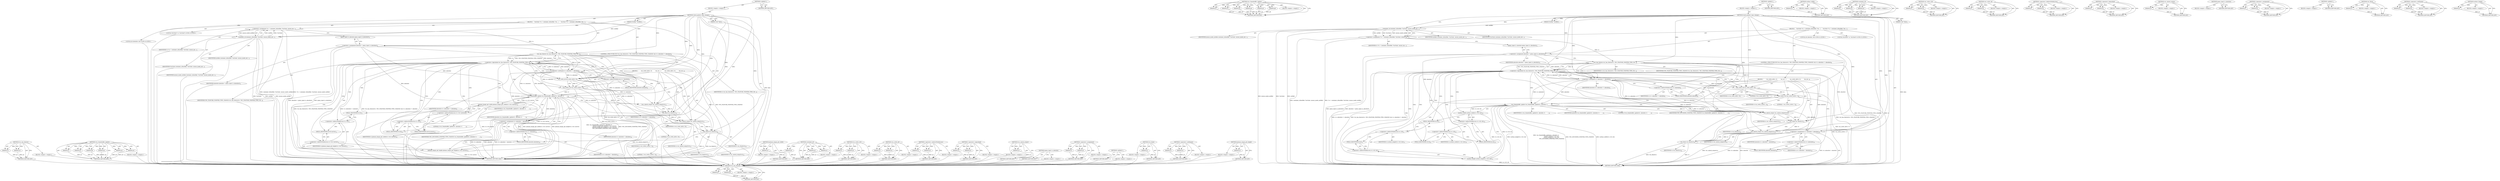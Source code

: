 digraph "pixman_image_get_height" {
vulnerable_112 [label=<(METHOD,vnc_has_feature)>];
vulnerable_113 [label=<(PARAM,p1)>];
vulnerable_114 [label=<(PARAM,p2)>];
vulnerable_115 [label=<(BLOCK,&lt;empty&gt;,&lt;empty&gt;)>];
vulnerable_116 [label=<(METHOD_RETURN,ANY)>];
vulnerable_137 [label=<(METHOD,vnc_framebuffer_update)>];
vulnerable_138 [label=<(PARAM,p1)>];
vulnerable_139 [label=<(PARAM,p2)>];
vulnerable_140 [label=<(PARAM,p3)>];
vulnerable_141 [label=<(PARAM,p4)>];
vulnerable_142 [label=<(PARAM,p5)>];
vulnerable_143 [label=<(PARAM,p6)>];
vulnerable_144 [label=<(BLOCK,&lt;empty&gt;,&lt;empty&gt;)>];
vulnerable_145 [label=<(METHOD_RETURN,ANY)>];
vulnerable_6 [label=<(METHOD,&lt;global&gt;)<SUB>1</SUB>>];
vulnerable_7 [label=<(BLOCK,&lt;empty&gt;,&lt;empty&gt;)<SUB>1</SUB>>];
vulnerable_8 [label=<(METHOD,check_pointer_type_change)<SUB>1</SUB>>];
vulnerable_9 [label=<(PARAM,Notifier *notifier)<SUB>1</SUB>>];
vulnerable_10 [label=<(PARAM,void *data)<SUB>1</SUB>>];
vulnerable_11 [label=<(BLOCK,{
    VncState *vs = container_of(notifier, Vnc...,{
    VncState *vs = container_of(notifier, Vnc...)<SUB>2</SUB>>];
vulnerable_12 [label="<(LOCAL,VncState* vs: VncState*)<SUB>3</SUB>>"];
vulnerable_13 [label=<(&lt;operator&gt;.assignment,*vs = container_of(notifier, VncState, mouse_mo...)<SUB>3</SUB>>];
vulnerable_14 [label=<(IDENTIFIER,vs,*vs = container_of(notifier, VncState, mouse_mo...)<SUB>3</SUB>>];
vulnerable_15 [label=<(container_of,container_of(notifier, VncState, mouse_mode_not...)<SUB>3</SUB>>];
vulnerable_16 [label=<(IDENTIFIER,notifier,container_of(notifier, VncState, mouse_mode_not...)<SUB>3</SUB>>];
vulnerable_17 [label=<(IDENTIFIER,VncState,container_of(notifier, VncState, mouse_mode_not...)<SUB>3</SUB>>];
vulnerable_18 [label=<(IDENTIFIER,mouse_mode_notifier,container_of(notifier, VncState, mouse_mode_not...)<SUB>3</SUB>>];
vulnerable_19 [label="<(LOCAL,int absolute: int)<SUB>4</SUB>>"];
vulnerable_20 [label=<(&lt;operator&gt;.assignment,absolute = qemu_input_is_absolute())<SUB>4</SUB>>];
vulnerable_21 [label=<(IDENTIFIER,absolute,absolute = qemu_input_is_absolute())<SUB>4</SUB>>];
vulnerable_22 [label=<(qemu_input_is_absolute,qemu_input_is_absolute())<SUB>4</SUB>>];
vulnerable_23 [label=<(CONTROL_STRUCTURE,IF,if (vnc_has_feature(vs, VNC_FEATURE_POINTER_TYPE_CHANGE) &amp;&amp; vs-&gt;absolute != absolute))<SUB>6</SUB>>];
vulnerable_24 [label=<(&lt;operator&gt;.logicalAnd,vnc_has_feature(vs, VNC_FEATURE_POINTER_TYPE_CH...)<SUB>6</SUB>>];
vulnerable_25 [label=<(vnc_has_feature,vnc_has_feature(vs, VNC_FEATURE_POINTER_TYPE_CH...)<SUB>6</SUB>>];
vulnerable_26 [label=<(IDENTIFIER,vs,vnc_has_feature(vs, VNC_FEATURE_POINTER_TYPE_CH...)<SUB>6</SUB>>];
vulnerable_27 [label=<(IDENTIFIER,VNC_FEATURE_POINTER_TYPE_CHANGE,vnc_has_feature(vs, VNC_FEATURE_POINTER_TYPE_CH...)<SUB>6</SUB>>];
vulnerable_28 [label=<(&lt;operator&gt;.notEquals,vs-&gt;absolute != absolute)<SUB>6</SUB>>];
vulnerable_29 [label=<(&lt;operator&gt;.indirectFieldAccess,vs-&gt;absolute)<SUB>6</SUB>>];
vulnerable_30 [label=<(IDENTIFIER,vs,vs-&gt;absolute != absolute)<SUB>6</SUB>>];
vulnerable_31 [label=<(FIELD_IDENTIFIER,absolute,absolute)<SUB>6</SUB>>];
vulnerable_32 [label=<(IDENTIFIER,absolute,vs-&gt;absolute != absolute)<SUB>6</SUB>>];
vulnerable_33 [label=<(BLOCK,{
         vnc_write_u8(vs, 0);
         vnc_wr...,{
         vnc_write_u8(vs, 0);
         vnc_wr...)<SUB>6</SUB>>];
vulnerable_34 [label=<(vnc_write_u8,vnc_write_u8(vs, 0))<SUB>7</SUB>>];
vulnerable_35 [label=<(IDENTIFIER,vs,vnc_write_u8(vs, 0))<SUB>7</SUB>>];
vulnerable_36 [label=<(LITERAL,0,vnc_write_u8(vs, 0))<SUB>7</SUB>>];
vulnerable_37 [label=<(vnc_write_u16,vnc_write_u16(vs, 1))<SUB>8</SUB>>];
vulnerable_38 [label=<(IDENTIFIER,vs,vnc_write_u16(vs, 1))<SUB>8</SUB>>];
vulnerable_39 [label=<(LITERAL,1,vnc_write_u16(vs, 1))<SUB>8</SUB>>];
vulnerable_40 [label=<(vnc_framebuffer_update,vnc_framebuffer_update(vs, absolute, 0,
       ...)<SUB>9</SUB>>];
vulnerable_41 [label=<(IDENTIFIER,vs,vnc_framebuffer_update(vs, absolute, 0,
       ...)<SUB>9</SUB>>];
vulnerable_42 [label=<(IDENTIFIER,absolute,vnc_framebuffer_update(vs, absolute, 0,
       ...)<SUB>9</SUB>>];
vulnerable_43 [label=<(LITERAL,0,vnc_framebuffer_update(vs, absolute, 0,
       ...)<SUB>9</SUB>>];
vulnerable_44 [label=<(surface_width,surface_width(vs-&gt;vd-&gt;ds))<SUB>10</SUB>>];
vulnerable_45 [label=<(&lt;operator&gt;.indirectFieldAccess,vs-&gt;vd-&gt;ds)<SUB>10</SUB>>];
vulnerable_46 [label=<(&lt;operator&gt;.indirectFieldAccess,vs-&gt;vd)<SUB>10</SUB>>];
vulnerable_47 [label=<(IDENTIFIER,vs,surface_width(vs-&gt;vd-&gt;ds))<SUB>10</SUB>>];
vulnerable_48 [label=<(FIELD_IDENTIFIER,vd,vd)<SUB>10</SUB>>];
vulnerable_49 [label=<(FIELD_IDENTIFIER,ds,ds)<SUB>10</SUB>>];
vulnerable_50 [label=<(surface_height,surface_height(vs-&gt;vd-&gt;ds))<SUB>11</SUB>>];
vulnerable_51 [label=<(&lt;operator&gt;.indirectFieldAccess,vs-&gt;vd-&gt;ds)<SUB>11</SUB>>];
vulnerable_52 [label=<(&lt;operator&gt;.indirectFieldAccess,vs-&gt;vd)<SUB>11</SUB>>];
vulnerable_53 [label=<(IDENTIFIER,vs,surface_height(vs-&gt;vd-&gt;ds))<SUB>11</SUB>>];
vulnerable_54 [label=<(FIELD_IDENTIFIER,vd,vd)<SUB>11</SUB>>];
vulnerable_55 [label=<(FIELD_IDENTIFIER,ds,ds)<SUB>11</SUB>>];
vulnerable_56 [label=<(IDENTIFIER,VNC_ENCODING_POINTER_TYPE_CHANGE,vnc_framebuffer_update(vs, absolute, 0,
       ...)<SUB>12</SUB>>];
vulnerable_57 [label=<(vnc_unlock_output,vnc_unlock_output(vs))<SUB>13</SUB>>];
vulnerable_58 [label=<(IDENTIFIER,vs,vnc_unlock_output(vs))<SUB>13</SUB>>];
vulnerable_59 [label=<(vnc_flush,vnc_flush(vs))<SUB>14</SUB>>];
vulnerable_60 [label=<(IDENTIFIER,vs,vnc_flush(vs))<SUB>14</SUB>>];
vulnerable_61 [label=<(vnc_unlock_output,vnc_unlock_output(vs))<SUB>15</SUB>>];
vulnerable_62 [label=<(IDENTIFIER,vs,vnc_unlock_output(vs))<SUB>15</SUB>>];
vulnerable_63 [label=<(vnc_flush,vnc_flush(vs))<SUB>16</SUB>>];
vulnerable_64 [label=<(IDENTIFIER,vs,vnc_flush(vs))<SUB>16</SUB>>];
vulnerable_65 [label=<(&lt;operator&gt;.assignment,vs-&gt;absolute = absolute)<SUB>18</SUB>>];
vulnerable_66 [label=<(&lt;operator&gt;.indirectFieldAccess,vs-&gt;absolute)<SUB>18</SUB>>];
vulnerable_67 [label=<(IDENTIFIER,vs,vs-&gt;absolute = absolute)<SUB>18</SUB>>];
vulnerable_68 [label=<(FIELD_IDENTIFIER,absolute,absolute)<SUB>18</SUB>>];
vulnerable_69 [label=<(IDENTIFIER,absolute,vs-&gt;absolute = absolute)<SUB>18</SUB>>];
vulnerable_70 [label=<(METHOD_RETURN,void)<SUB>1</SUB>>];
vulnerable_72 [label=<(METHOD_RETURN,ANY)<SUB>1</SUB>>];
vulnerable_146 [label=<(METHOD,surface_width)>];
vulnerable_147 [label=<(PARAM,p1)>];
vulnerable_148 [label=<(BLOCK,&lt;empty&gt;,&lt;empty&gt;)>];
vulnerable_149 [label=<(METHOD_RETURN,ANY)>];
vulnerable_98 [label=<(METHOD,container_of)>];
vulnerable_99 [label=<(PARAM,p1)>];
vulnerable_100 [label=<(PARAM,p2)>];
vulnerable_101 [label=<(PARAM,p3)>];
vulnerable_102 [label=<(BLOCK,&lt;empty&gt;,&lt;empty&gt;)>];
vulnerable_103 [label=<(METHOD_RETURN,ANY)>];
vulnerable_132 [label=<(METHOD,vnc_write_u16)>];
vulnerable_133 [label=<(PARAM,p1)>];
vulnerable_134 [label=<(PARAM,p2)>];
vulnerable_135 [label=<(BLOCK,&lt;empty&gt;,&lt;empty&gt;)>];
vulnerable_136 [label=<(METHOD_RETURN,ANY)>];
vulnerable_127 [label=<(METHOD,vnc_write_u8)>];
vulnerable_128 [label=<(PARAM,p1)>];
vulnerable_129 [label=<(PARAM,p2)>];
vulnerable_130 [label=<(BLOCK,&lt;empty&gt;,&lt;empty&gt;)>];
vulnerable_131 [label=<(METHOD_RETURN,ANY)>];
vulnerable_122 [label=<(METHOD,&lt;operator&gt;.indirectFieldAccess)>];
vulnerable_123 [label=<(PARAM,p1)>];
vulnerable_124 [label=<(PARAM,p2)>];
vulnerable_125 [label=<(BLOCK,&lt;empty&gt;,&lt;empty&gt;)>];
vulnerable_126 [label=<(METHOD_RETURN,ANY)>];
vulnerable_107 [label=<(METHOD,&lt;operator&gt;.logicalAnd)>];
vulnerable_108 [label=<(PARAM,p1)>];
vulnerable_109 [label=<(PARAM,p2)>];
vulnerable_110 [label=<(BLOCK,&lt;empty&gt;,&lt;empty&gt;)>];
vulnerable_111 [label=<(METHOD_RETURN,ANY)>];
vulnerable_154 [label=<(METHOD,vnc_unlock_output)>];
vulnerable_155 [label=<(PARAM,p1)>];
vulnerable_156 [label=<(BLOCK,&lt;empty&gt;,&lt;empty&gt;)>];
vulnerable_157 [label=<(METHOD_RETURN,ANY)>];
vulnerable_104 [label=<(METHOD,qemu_input_is_absolute)>];
vulnerable_105 [label=<(BLOCK,&lt;empty&gt;,&lt;empty&gt;)>];
vulnerable_106 [label=<(METHOD_RETURN,ANY)>];
vulnerable_93 [label=<(METHOD,&lt;operator&gt;.assignment)>];
vulnerable_94 [label=<(PARAM,p1)>];
vulnerable_95 [label=<(PARAM,p2)>];
vulnerable_96 [label=<(BLOCK,&lt;empty&gt;,&lt;empty&gt;)>];
vulnerable_97 [label=<(METHOD_RETURN,ANY)>];
vulnerable_87 [label=<(METHOD,&lt;global&gt;)<SUB>1</SUB>>];
vulnerable_88 [label=<(BLOCK,&lt;empty&gt;,&lt;empty&gt;)>];
vulnerable_89 [label=<(METHOD_RETURN,ANY)>];
vulnerable_158 [label=<(METHOD,vnc_flush)>];
vulnerable_159 [label=<(PARAM,p1)>];
vulnerable_160 [label=<(BLOCK,&lt;empty&gt;,&lt;empty&gt;)>];
vulnerable_161 [label=<(METHOD_RETURN,ANY)>];
vulnerable_117 [label=<(METHOD,&lt;operator&gt;.notEquals)>];
vulnerable_118 [label=<(PARAM,p1)>];
vulnerable_119 [label=<(PARAM,p2)>];
vulnerable_120 [label=<(BLOCK,&lt;empty&gt;,&lt;empty&gt;)>];
vulnerable_121 [label=<(METHOD_RETURN,ANY)>];
vulnerable_150 [label=<(METHOD,surface_height)>];
vulnerable_151 [label=<(PARAM,p1)>];
vulnerable_152 [label=<(BLOCK,&lt;empty&gt;,&lt;empty&gt;)>];
vulnerable_153 [label=<(METHOD_RETURN,ANY)>];
fixed_112 [label=<(METHOD,vnc_has_feature)>];
fixed_113 [label=<(PARAM,p1)>];
fixed_114 [label=<(PARAM,p2)>];
fixed_115 [label=<(BLOCK,&lt;empty&gt;,&lt;empty&gt;)>];
fixed_116 [label=<(METHOD_RETURN,ANY)>];
fixed_137 [label=<(METHOD,vnc_framebuffer_update)>];
fixed_138 [label=<(PARAM,p1)>];
fixed_139 [label=<(PARAM,p2)>];
fixed_140 [label=<(PARAM,p3)>];
fixed_141 [label=<(PARAM,p4)>];
fixed_142 [label=<(PARAM,p5)>];
fixed_143 [label=<(PARAM,p6)>];
fixed_144 [label=<(BLOCK,&lt;empty&gt;,&lt;empty&gt;)>];
fixed_145 [label=<(METHOD_RETURN,ANY)>];
fixed_6 [label=<(METHOD,&lt;global&gt;)<SUB>1</SUB>>];
fixed_7 [label=<(BLOCK,&lt;empty&gt;,&lt;empty&gt;)<SUB>1</SUB>>];
fixed_8 [label=<(METHOD,check_pointer_type_change)<SUB>1</SUB>>];
fixed_9 [label=<(PARAM,Notifier *notifier)<SUB>1</SUB>>];
fixed_10 [label=<(PARAM,void *data)<SUB>1</SUB>>];
fixed_11 [label=<(BLOCK,{
    VncState *vs = container_of(notifier, Vnc...,{
    VncState *vs = container_of(notifier, Vnc...)<SUB>2</SUB>>];
fixed_12 [label="<(LOCAL,VncState* vs: VncState*)<SUB>3</SUB>>"];
fixed_13 [label=<(&lt;operator&gt;.assignment,*vs = container_of(notifier, VncState, mouse_mo...)<SUB>3</SUB>>];
fixed_14 [label=<(IDENTIFIER,vs,*vs = container_of(notifier, VncState, mouse_mo...)<SUB>3</SUB>>];
fixed_15 [label=<(container_of,container_of(notifier, VncState, mouse_mode_not...)<SUB>3</SUB>>];
fixed_16 [label=<(IDENTIFIER,notifier,container_of(notifier, VncState, mouse_mode_not...)<SUB>3</SUB>>];
fixed_17 [label=<(IDENTIFIER,VncState,container_of(notifier, VncState, mouse_mode_not...)<SUB>3</SUB>>];
fixed_18 [label=<(IDENTIFIER,mouse_mode_notifier,container_of(notifier, VncState, mouse_mode_not...)<SUB>3</SUB>>];
fixed_19 [label="<(LOCAL,int absolute: int)<SUB>4</SUB>>"];
fixed_20 [label=<(&lt;operator&gt;.assignment,absolute = qemu_input_is_absolute())<SUB>4</SUB>>];
fixed_21 [label=<(IDENTIFIER,absolute,absolute = qemu_input_is_absolute())<SUB>4</SUB>>];
fixed_22 [label=<(qemu_input_is_absolute,qemu_input_is_absolute())<SUB>4</SUB>>];
fixed_23 [label=<(CONTROL_STRUCTURE,IF,if (vnc_has_feature(vs, VNC_FEATURE_POINTER_TYPE_CHANGE) &amp;&amp; vs-&gt;absolute != absolute))<SUB>6</SUB>>];
fixed_24 [label=<(&lt;operator&gt;.logicalAnd,vnc_has_feature(vs, VNC_FEATURE_POINTER_TYPE_CH...)<SUB>6</SUB>>];
fixed_25 [label=<(vnc_has_feature,vnc_has_feature(vs, VNC_FEATURE_POINTER_TYPE_CH...)<SUB>6</SUB>>];
fixed_26 [label=<(IDENTIFIER,vs,vnc_has_feature(vs, VNC_FEATURE_POINTER_TYPE_CH...)<SUB>6</SUB>>];
fixed_27 [label=<(IDENTIFIER,VNC_FEATURE_POINTER_TYPE_CHANGE,vnc_has_feature(vs, VNC_FEATURE_POINTER_TYPE_CH...)<SUB>6</SUB>>];
fixed_28 [label=<(&lt;operator&gt;.notEquals,vs-&gt;absolute != absolute)<SUB>6</SUB>>];
fixed_29 [label=<(&lt;operator&gt;.indirectFieldAccess,vs-&gt;absolute)<SUB>6</SUB>>];
fixed_30 [label=<(IDENTIFIER,vs,vs-&gt;absolute != absolute)<SUB>6</SUB>>];
fixed_31 [label=<(FIELD_IDENTIFIER,absolute,absolute)<SUB>6</SUB>>];
fixed_32 [label=<(IDENTIFIER,absolute,vs-&gt;absolute != absolute)<SUB>6</SUB>>];
fixed_33 [label=<(BLOCK,{
         vnc_write_u8(vs, 0);
         vnc_wr...,{
         vnc_write_u8(vs, 0);
         vnc_wr...)<SUB>6</SUB>>];
fixed_34 [label=<(vnc_write_u8,vnc_write_u8(vs, 0))<SUB>7</SUB>>];
fixed_35 [label=<(IDENTIFIER,vs,vnc_write_u8(vs, 0))<SUB>7</SUB>>];
fixed_36 [label=<(LITERAL,0,vnc_write_u8(vs, 0))<SUB>7</SUB>>];
fixed_37 [label=<(vnc_write_u16,vnc_write_u16(vs, 1))<SUB>8</SUB>>];
fixed_38 [label=<(IDENTIFIER,vs,vnc_write_u16(vs, 1))<SUB>8</SUB>>];
fixed_39 [label=<(LITERAL,1,vnc_write_u16(vs, 1))<SUB>8</SUB>>];
fixed_40 [label=<(vnc_framebuffer_update,vnc_framebuffer_update(vs, absolute, 0,
       ...)<SUB>9</SUB>>];
fixed_41 [label=<(IDENTIFIER,vs,vnc_framebuffer_update(vs, absolute, 0,
       ...)<SUB>9</SUB>>];
fixed_42 [label=<(IDENTIFIER,absolute,vnc_framebuffer_update(vs, absolute, 0,
       ...)<SUB>9</SUB>>];
fixed_43 [label=<(LITERAL,0,vnc_framebuffer_update(vs, absolute, 0,
       ...)<SUB>9</SUB>>];
fixed_44 [label=<(pixman_image_get_width,pixman_image_get_width(vs-&gt;vd-&gt;server))<SUB>10</SUB>>];
fixed_45 [label=<(&lt;operator&gt;.indirectFieldAccess,vs-&gt;vd-&gt;server)<SUB>10</SUB>>];
fixed_46 [label=<(&lt;operator&gt;.indirectFieldAccess,vs-&gt;vd)<SUB>10</SUB>>];
fixed_47 [label=<(IDENTIFIER,vs,pixman_image_get_width(vs-&gt;vd-&gt;server))<SUB>10</SUB>>];
fixed_48 [label=<(FIELD_IDENTIFIER,vd,vd)<SUB>10</SUB>>];
fixed_49 [label=<(FIELD_IDENTIFIER,server,server)<SUB>10</SUB>>];
fixed_50 [label=<(pixman_image_get_height,pixman_image_get_height(vs-&gt;vd-&gt;server))<SUB>11</SUB>>];
fixed_51 [label=<(&lt;operator&gt;.indirectFieldAccess,vs-&gt;vd-&gt;server)<SUB>11</SUB>>];
fixed_52 [label=<(&lt;operator&gt;.indirectFieldAccess,vs-&gt;vd)<SUB>11</SUB>>];
fixed_53 [label=<(IDENTIFIER,vs,pixman_image_get_height(vs-&gt;vd-&gt;server))<SUB>11</SUB>>];
fixed_54 [label=<(FIELD_IDENTIFIER,vd,vd)<SUB>11</SUB>>];
fixed_55 [label=<(FIELD_IDENTIFIER,server,server)<SUB>11</SUB>>];
fixed_56 [label=<(IDENTIFIER,VNC_ENCODING_POINTER_TYPE_CHANGE,vnc_framebuffer_update(vs, absolute, 0,
       ...)<SUB>12</SUB>>];
fixed_57 [label=<(vnc_unlock_output,vnc_unlock_output(vs))<SUB>13</SUB>>];
fixed_58 [label=<(IDENTIFIER,vs,vnc_unlock_output(vs))<SUB>13</SUB>>];
fixed_59 [label=<(vnc_flush,vnc_flush(vs))<SUB>14</SUB>>];
fixed_60 [label=<(IDENTIFIER,vs,vnc_flush(vs))<SUB>14</SUB>>];
fixed_61 [label=<(vnc_unlock_output,vnc_unlock_output(vs))<SUB>15</SUB>>];
fixed_62 [label=<(IDENTIFIER,vs,vnc_unlock_output(vs))<SUB>15</SUB>>];
fixed_63 [label=<(vnc_flush,vnc_flush(vs))<SUB>16</SUB>>];
fixed_64 [label=<(IDENTIFIER,vs,vnc_flush(vs))<SUB>16</SUB>>];
fixed_65 [label=<(&lt;operator&gt;.assignment,vs-&gt;absolute = absolute)<SUB>18</SUB>>];
fixed_66 [label=<(&lt;operator&gt;.indirectFieldAccess,vs-&gt;absolute)<SUB>18</SUB>>];
fixed_67 [label=<(IDENTIFIER,vs,vs-&gt;absolute = absolute)<SUB>18</SUB>>];
fixed_68 [label=<(FIELD_IDENTIFIER,absolute,absolute)<SUB>18</SUB>>];
fixed_69 [label=<(IDENTIFIER,absolute,vs-&gt;absolute = absolute)<SUB>18</SUB>>];
fixed_70 [label=<(METHOD_RETURN,void)<SUB>1</SUB>>];
fixed_72 [label=<(METHOD_RETURN,ANY)<SUB>1</SUB>>];
fixed_146 [label=<(METHOD,pixman_image_get_width)>];
fixed_147 [label=<(PARAM,p1)>];
fixed_148 [label=<(BLOCK,&lt;empty&gt;,&lt;empty&gt;)>];
fixed_149 [label=<(METHOD_RETURN,ANY)>];
fixed_98 [label=<(METHOD,container_of)>];
fixed_99 [label=<(PARAM,p1)>];
fixed_100 [label=<(PARAM,p2)>];
fixed_101 [label=<(PARAM,p3)>];
fixed_102 [label=<(BLOCK,&lt;empty&gt;,&lt;empty&gt;)>];
fixed_103 [label=<(METHOD_RETURN,ANY)>];
fixed_132 [label=<(METHOD,vnc_write_u16)>];
fixed_133 [label=<(PARAM,p1)>];
fixed_134 [label=<(PARAM,p2)>];
fixed_135 [label=<(BLOCK,&lt;empty&gt;,&lt;empty&gt;)>];
fixed_136 [label=<(METHOD_RETURN,ANY)>];
fixed_127 [label=<(METHOD,vnc_write_u8)>];
fixed_128 [label=<(PARAM,p1)>];
fixed_129 [label=<(PARAM,p2)>];
fixed_130 [label=<(BLOCK,&lt;empty&gt;,&lt;empty&gt;)>];
fixed_131 [label=<(METHOD_RETURN,ANY)>];
fixed_122 [label=<(METHOD,&lt;operator&gt;.indirectFieldAccess)>];
fixed_123 [label=<(PARAM,p1)>];
fixed_124 [label=<(PARAM,p2)>];
fixed_125 [label=<(BLOCK,&lt;empty&gt;,&lt;empty&gt;)>];
fixed_126 [label=<(METHOD_RETURN,ANY)>];
fixed_107 [label=<(METHOD,&lt;operator&gt;.logicalAnd)>];
fixed_108 [label=<(PARAM,p1)>];
fixed_109 [label=<(PARAM,p2)>];
fixed_110 [label=<(BLOCK,&lt;empty&gt;,&lt;empty&gt;)>];
fixed_111 [label=<(METHOD_RETURN,ANY)>];
fixed_154 [label=<(METHOD,vnc_unlock_output)>];
fixed_155 [label=<(PARAM,p1)>];
fixed_156 [label=<(BLOCK,&lt;empty&gt;,&lt;empty&gt;)>];
fixed_157 [label=<(METHOD_RETURN,ANY)>];
fixed_104 [label=<(METHOD,qemu_input_is_absolute)>];
fixed_105 [label=<(BLOCK,&lt;empty&gt;,&lt;empty&gt;)>];
fixed_106 [label=<(METHOD_RETURN,ANY)>];
fixed_93 [label=<(METHOD,&lt;operator&gt;.assignment)>];
fixed_94 [label=<(PARAM,p1)>];
fixed_95 [label=<(PARAM,p2)>];
fixed_96 [label=<(BLOCK,&lt;empty&gt;,&lt;empty&gt;)>];
fixed_97 [label=<(METHOD_RETURN,ANY)>];
fixed_87 [label=<(METHOD,&lt;global&gt;)<SUB>1</SUB>>];
fixed_88 [label=<(BLOCK,&lt;empty&gt;,&lt;empty&gt;)>];
fixed_89 [label=<(METHOD_RETURN,ANY)>];
fixed_158 [label=<(METHOD,vnc_flush)>];
fixed_159 [label=<(PARAM,p1)>];
fixed_160 [label=<(BLOCK,&lt;empty&gt;,&lt;empty&gt;)>];
fixed_161 [label=<(METHOD_RETURN,ANY)>];
fixed_117 [label=<(METHOD,&lt;operator&gt;.notEquals)>];
fixed_118 [label=<(PARAM,p1)>];
fixed_119 [label=<(PARAM,p2)>];
fixed_120 [label=<(BLOCK,&lt;empty&gt;,&lt;empty&gt;)>];
fixed_121 [label=<(METHOD_RETURN,ANY)>];
fixed_150 [label=<(METHOD,pixman_image_get_height)>];
fixed_151 [label=<(PARAM,p1)>];
fixed_152 [label=<(BLOCK,&lt;empty&gt;,&lt;empty&gt;)>];
fixed_153 [label=<(METHOD_RETURN,ANY)>];
vulnerable_112 -> vulnerable_113  [key=0, label="AST: "];
vulnerable_112 -> vulnerable_113  [key=1, label="DDG: "];
vulnerable_112 -> vulnerable_115  [key=0, label="AST: "];
vulnerable_112 -> vulnerable_114  [key=0, label="AST: "];
vulnerable_112 -> vulnerable_114  [key=1, label="DDG: "];
vulnerable_112 -> vulnerable_116  [key=0, label="AST: "];
vulnerable_112 -> vulnerable_116  [key=1, label="CFG: "];
vulnerable_113 -> vulnerable_116  [key=0, label="DDG: p1"];
vulnerable_114 -> vulnerable_116  [key=0, label="DDG: p2"];
vulnerable_137 -> vulnerable_138  [key=0, label="AST: "];
vulnerable_137 -> vulnerable_138  [key=1, label="DDG: "];
vulnerable_137 -> vulnerable_144  [key=0, label="AST: "];
vulnerable_137 -> vulnerable_139  [key=0, label="AST: "];
vulnerable_137 -> vulnerable_139  [key=1, label="DDG: "];
vulnerable_137 -> vulnerable_145  [key=0, label="AST: "];
vulnerable_137 -> vulnerable_145  [key=1, label="CFG: "];
vulnerable_137 -> vulnerable_140  [key=0, label="AST: "];
vulnerable_137 -> vulnerable_140  [key=1, label="DDG: "];
vulnerable_137 -> vulnerable_141  [key=0, label="AST: "];
vulnerable_137 -> vulnerable_141  [key=1, label="DDG: "];
vulnerable_137 -> vulnerable_142  [key=0, label="AST: "];
vulnerable_137 -> vulnerable_142  [key=1, label="DDG: "];
vulnerable_137 -> vulnerable_143  [key=0, label="AST: "];
vulnerable_137 -> vulnerable_143  [key=1, label="DDG: "];
vulnerable_138 -> vulnerable_145  [key=0, label="DDG: p1"];
vulnerable_139 -> vulnerable_145  [key=0, label="DDG: p2"];
vulnerable_140 -> vulnerable_145  [key=0, label="DDG: p3"];
vulnerable_141 -> vulnerable_145  [key=0, label="DDG: p4"];
vulnerable_142 -> vulnerable_145  [key=0, label="DDG: p5"];
vulnerable_143 -> vulnerable_145  [key=0, label="DDG: p6"];
vulnerable_6 -> vulnerable_7  [key=0, label="AST: "];
vulnerable_6 -> vulnerable_72  [key=0, label="AST: "];
vulnerable_6 -> vulnerable_72  [key=1, label="CFG: "];
vulnerable_7 -> vulnerable_8  [key=0, label="AST: "];
vulnerable_8 -> vulnerable_9  [key=0, label="AST: "];
vulnerable_8 -> vulnerable_9  [key=1, label="DDG: "];
vulnerable_8 -> vulnerable_10  [key=0, label="AST: "];
vulnerable_8 -> vulnerable_10  [key=1, label="DDG: "];
vulnerable_8 -> vulnerable_11  [key=0, label="AST: "];
vulnerable_8 -> vulnerable_70  [key=0, label="AST: "];
vulnerable_8 -> vulnerable_15  [key=0, label="CFG: "];
vulnerable_8 -> vulnerable_15  [key=1, label="DDG: "];
vulnerable_8 -> vulnerable_20  [key=0, label="DDG: "];
vulnerable_8 -> vulnerable_65  [key=0, label="DDG: "];
vulnerable_8 -> vulnerable_25  [key=0, label="DDG: "];
vulnerable_8 -> vulnerable_28  [key=0, label="DDG: "];
vulnerable_8 -> vulnerable_34  [key=0, label="DDG: "];
vulnerable_8 -> vulnerable_37  [key=0, label="DDG: "];
vulnerable_8 -> vulnerable_40  [key=0, label="DDG: "];
vulnerable_8 -> vulnerable_57  [key=0, label="DDG: "];
vulnerable_8 -> vulnerable_59  [key=0, label="DDG: "];
vulnerable_8 -> vulnerable_61  [key=0, label="DDG: "];
vulnerable_8 -> vulnerable_63  [key=0, label="DDG: "];
vulnerable_9 -> vulnerable_15  [key=0, label="DDG: notifier"];
vulnerable_10 -> vulnerable_70  [key=0, label="DDG: data"];
vulnerable_11 -> vulnerable_12  [key=0, label="AST: "];
vulnerable_11 -> vulnerable_13  [key=0, label="AST: "];
vulnerable_11 -> vulnerable_19  [key=0, label="AST: "];
vulnerable_11 -> vulnerable_20  [key=0, label="AST: "];
vulnerable_11 -> vulnerable_23  [key=0, label="AST: "];
vulnerable_11 -> vulnerable_65  [key=0, label="AST: "];
vulnerable_13 -> vulnerable_14  [key=0, label="AST: "];
vulnerable_13 -> vulnerable_15  [key=0, label="AST: "];
vulnerable_13 -> vulnerable_22  [key=0, label="CFG: "];
vulnerable_13 -> vulnerable_70  [key=0, label="DDG: container_of(notifier, VncState, mouse_mode_notifier)"];
vulnerable_13 -> vulnerable_70  [key=1, label="DDG: *vs = container_of(notifier, VncState, mouse_mode_notifier)"];
vulnerable_13 -> vulnerable_25  [key=0, label="DDG: vs"];
vulnerable_15 -> vulnerable_16  [key=0, label="AST: "];
vulnerable_15 -> vulnerable_17  [key=0, label="AST: "];
vulnerable_15 -> vulnerable_18  [key=0, label="AST: "];
vulnerable_15 -> vulnerable_13  [key=0, label="CFG: "];
vulnerable_15 -> vulnerable_13  [key=1, label="DDG: notifier"];
vulnerable_15 -> vulnerable_13  [key=2, label="DDG: VncState"];
vulnerable_15 -> vulnerable_13  [key=3, label="DDG: mouse_mode_notifier"];
vulnerable_15 -> vulnerable_70  [key=0, label="DDG: notifier"];
vulnerable_15 -> vulnerable_70  [key=1, label="DDG: mouse_mode_notifier"];
vulnerable_15 -> vulnerable_70  [key=2, label="DDG: VncState"];
vulnerable_20 -> vulnerable_21  [key=0, label="AST: "];
vulnerable_20 -> vulnerable_22  [key=0, label="AST: "];
vulnerable_20 -> vulnerable_25  [key=0, label="CFG: "];
vulnerable_20 -> vulnerable_70  [key=0, label="DDG: qemu_input_is_absolute()"];
vulnerable_20 -> vulnerable_70  [key=1, label="DDG: absolute = qemu_input_is_absolute()"];
vulnerable_20 -> vulnerable_65  [key=0, label="DDG: absolute"];
vulnerable_20 -> vulnerable_28  [key=0, label="DDG: absolute"];
vulnerable_20 -> vulnerable_40  [key=0, label="DDG: absolute"];
vulnerable_22 -> vulnerable_20  [key=0, label="CFG: "];
vulnerable_23 -> vulnerable_24  [key=0, label="AST: "];
vulnerable_23 -> vulnerable_33  [key=0, label="AST: "];
vulnerable_24 -> vulnerable_25  [key=0, label="AST: "];
vulnerable_24 -> vulnerable_28  [key=0, label="AST: "];
vulnerable_24 -> vulnerable_34  [key=0, label="CFG: "];
vulnerable_24 -> vulnerable_34  [key=1, label="CDG: "];
vulnerable_24 -> vulnerable_68  [key=0, label="CFG: "];
vulnerable_24 -> vulnerable_70  [key=0, label="DDG: vnc_has_feature(vs, VNC_FEATURE_POINTER_TYPE_CHANGE)"];
vulnerable_24 -> vulnerable_70  [key=1, label="DDG: vs-&gt;absolute != absolute"];
vulnerable_24 -> vulnerable_70  [key=2, label="DDG: vnc_has_feature(vs, VNC_FEATURE_POINTER_TYPE_CHANGE) &amp;&amp; vs-&gt;absolute != absolute"];
vulnerable_24 -> vulnerable_48  [key=0, label="CDG: "];
vulnerable_24 -> vulnerable_49  [key=0, label="CDG: "];
vulnerable_24 -> vulnerable_61  [key=0, label="CDG: "];
vulnerable_24 -> vulnerable_51  [key=0, label="CDG: "];
vulnerable_24 -> vulnerable_57  [key=0, label="CDG: "];
vulnerable_24 -> vulnerable_52  [key=0, label="CDG: "];
vulnerable_24 -> vulnerable_37  [key=0, label="CDG: "];
vulnerable_24 -> vulnerable_46  [key=0, label="CDG: "];
vulnerable_24 -> vulnerable_45  [key=0, label="CDG: "];
vulnerable_24 -> vulnerable_63  [key=0, label="CDG: "];
vulnerable_24 -> vulnerable_40  [key=0, label="CDG: "];
vulnerable_24 -> vulnerable_50  [key=0, label="CDG: "];
vulnerable_24 -> vulnerable_59  [key=0, label="CDG: "];
vulnerable_24 -> vulnerable_44  [key=0, label="CDG: "];
vulnerable_24 -> vulnerable_55  [key=0, label="CDG: "];
vulnerable_24 -> vulnerable_54  [key=0, label="CDG: "];
vulnerable_25 -> vulnerable_26  [key=0, label="AST: "];
vulnerable_25 -> vulnerable_27  [key=0, label="AST: "];
vulnerable_25 -> vulnerable_24  [key=0, label="CFG: "];
vulnerable_25 -> vulnerable_24  [key=1, label="DDG: vs"];
vulnerable_25 -> vulnerable_24  [key=2, label="DDG: VNC_FEATURE_POINTER_TYPE_CHANGE"];
vulnerable_25 -> vulnerable_31  [key=0, label="CFG: "];
vulnerable_25 -> vulnerable_31  [key=1, label="CDG: "];
vulnerable_25 -> vulnerable_70  [key=0, label="DDG: vs"];
vulnerable_25 -> vulnerable_70  [key=1, label="DDG: VNC_FEATURE_POINTER_TYPE_CHANGE"];
vulnerable_25 -> vulnerable_28  [key=0, label="DDG: vs"];
vulnerable_25 -> vulnerable_28  [key=1, label="CDG: "];
vulnerable_25 -> vulnerable_34  [key=0, label="DDG: vs"];
vulnerable_25 -> vulnerable_29  [key=0, label="CDG: "];
vulnerable_28 -> vulnerable_29  [key=0, label="AST: "];
vulnerable_28 -> vulnerable_32  [key=0, label="AST: "];
vulnerable_28 -> vulnerable_24  [key=0, label="CFG: "];
vulnerable_28 -> vulnerable_24  [key=1, label="DDG: vs-&gt;absolute"];
vulnerable_28 -> vulnerable_24  [key=2, label="DDG: absolute"];
vulnerable_28 -> vulnerable_65  [key=0, label="DDG: absolute"];
vulnerable_28 -> vulnerable_34  [key=0, label="DDG: vs-&gt;absolute"];
vulnerable_28 -> vulnerable_37  [key=0, label="DDG: vs-&gt;absolute"];
vulnerable_28 -> vulnerable_40  [key=0, label="DDG: vs-&gt;absolute"];
vulnerable_28 -> vulnerable_40  [key=1, label="DDG: absolute"];
vulnerable_28 -> vulnerable_57  [key=0, label="DDG: vs-&gt;absolute"];
vulnerable_28 -> vulnerable_59  [key=0, label="DDG: vs-&gt;absolute"];
vulnerable_28 -> vulnerable_61  [key=0, label="DDG: vs-&gt;absolute"];
vulnerable_28 -> vulnerable_63  [key=0, label="DDG: vs-&gt;absolute"];
vulnerable_29 -> vulnerable_30  [key=0, label="AST: "];
vulnerable_29 -> vulnerable_31  [key=0, label="AST: "];
vulnerable_29 -> vulnerable_28  [key=0, label="CFG: "];
vulnerable_31 -> vulnerable_29  [key=0, label="CFG: "];
vulnerable_33 -> vulnerable_34  [key=0, label="AST: "];
vulnerable_33 -> vulnerable_37  [key=0, label="AST: "];
vulnerable_33 -> vulnerable_40  [key=0, label="AST: "];
vulnerable_33 -> vulnerable_57  [key=0, label="AST: "];
vulnerable_33 -> vulnerable_59  [key=0, label="AST: "];
vulnerable_33 -> vulnerable_61  [key=0, label="AST: "];
vulnerable_33 -> vulnerable_63  [key=0, label="AST: "];
vulnerable_34 -> vulnerable_35  [key=0, label="AST: "];
vulnerable_34 -> vulnerable_36  [key=0, label="AST: "];
vulnerable_34 -> vulnerable_37  [key=0, label="CFG: "];
vulnerable_34 -> vulnerable_37  [key=1, label="DDG: vs"];
vulnerable_34 -> vulnerable_70  [key=0, label="DDG: vnc_write_u8(vs, 0)"];
vulnerable_37 -> vulnerable_38  [key=0, label="AST: "];
vulnerable_37 -> vulnerable_39  [key=0, label="AST: "];
vulnerable_37 -> vulnerable_48  [key=0, label="CFG: "];
vulnerable_37 -> vulnerable_70  [key=0, label="DDG: vnc_write_u16(vs, 1)"];
vulnerable_37 -> vulnerable_40  [key=0, label="DDG: vs"];
vulnerable_40 -> vulnerable_41  [key=0, label="AST: "];
vulnerable_40 -> vulnerable_42  [key=0, label="AST: "];
vulnerable_40 -> vulnerable_43  [key=0, label="AST: "];
vulnerable_40 -> vulnerable_44  [key=0, label="AST: "];
vulnerable_40 -> vulnerable_50  [key=0, label="AST: "];
vulnerable_40 -> vulnerable_56  [key=0, label="AST: "];
vulnerable_40 -> vulnerable_57  [key=0, label="CFG: "];
vulnerable_40 -> vulnerable_57  [key=1, label="DDG: vs"];
vulnerable_40 -> vulnerable_70  [key=0, label="DDG: surface_width(vs-&gt;vd-&gt;ds)"];
vulnerable_40 -> vulnerable_70  [key=1, label="DDG: surface_height(vs-&gt;vd-&gt;ds)"];
vulnerable_40 -> vulnerable_70  [key=2, label="DDG: vnc_framebuffer_update(vs, absolute, 0,
                               surface_width(vs-&gt;vd-&gt;ds),
                               surface_height(vs-&gt;vd-&gt;ds),
                                VNC_ENCODING_POINTER_TYPE_CHANGE)"];
vulnerable_40 -> vulnerable_70  [key=3, label="DDG: VNC_ENCODING_POINTER_TYPE_CHANGE"];
vulnerable_40 -> vulnerable_65  [key=0, label="DDG: absolute"];
vulnerable_44 -> vulnerable_45  [key=0, label="AST: "];
vulnerable_44 -> vulnerable_54  [key=0, label="CFG: "];
vulnerable_44 -> vulnerable_40  [key=0, label="DDG: vs-&gt;vd-&gt;ds"];
vulnerable_44 -> vulnerable_50  [key=0, label="DDG: vs-&gt;vd-&gt;ds"];
vulnerable_45 -> vulnerable_46  [key=0, label="AST: "];
vulnerable_45 -> vulnerable_49  [key=0, label="AST: "];
vulnerable_45 -> vulnerable_44  [key=0, label="CFG: "];
vulnerable_46 -> vulnerable_47  [key=0, label="AST: "];
vulnerable_46 -> vulnerable_48  [key=0, label="AST: "];
vulnerable_46 -> vulnerable_49  [key=0, label="CFG: "];
vulnerable_48 -> vulnerable_46  [key=0, label="CFG: "];
vulnerable_49 -> vulnerable_45  [key=0, label="CFG: "];
vulnerable_50 -> vulnerable_51  [key=0, label="AST: "];
vulnerable_50 -> vulnerable_40  [key=0, label="CFG: "];
vulnerable_50 -> vulnerable_40  [key=1, label="DDG: vs-&gt;vd-&gt;ds"];
vulnerable_50 -> vulnerable_70  [key=0, label="DDG: vs-&gt;vd-&gt;ds"];
vulnerable_51 -> vulnerable_52  [key=0, label="AST: "];
vulnerable_51 -> vulnerable_55  [key=0, label="AST: "];
vulnerable_51 -> vulnerable_50  [key=0, label="CFG: "];
vulnerable_52 -> vulnerable_53  [key=0, label="AST: "];
vulnerable_52 -> vulnerable_54  [key=0, label="AST: "];
vulnerable_52 -> vulnerable_55  [key=0, label="CFG: "];
vulnerable_54 -> vulnerable_52  [key=0, label="CFG: "];
vulnerable_55 -> vulnerable_51  [key=0, label="CFG: "];
vulnerable_57 -> vulnerable_58  [key=0, label="AST: "];
vulnerable_57 -> vulnerable_59  [key=0, label="CFG: "];
vulnerable_57 -> vulnerable_59  [key=1, label="DDG: vs"];
vulnerable_59 -> vulnerable_60  [key=0, label="AST: "];
vulnerable_59 -> vulnerable_61  [key=0, label="CFG: "];
vulnerable_59 -> vulnerable_61  [key=1, label="DDG: vs"];
vulnerable_61 -> vulnerable_62  [key=0, label="AST: "];
vulnerable_61 -> vulnerable_63  [key=0, label="CFG: "];
vulnerable_61 -> vulnerable_63  [key=1, label="DDG: vs"];
vulnerable_61 -> vulnerable_70  [key=0, label="DDG: vnc_unlock_output(vs)"];
vulnerable_63 -> vulnerable_64  [key=0, label="AST: "];
vulnerable_63 -> vulnerable_68  [key=0, label="CFG: "];
vulnerable_63 -> vulnerable_70  [key=0, label="DDG: vs"];
vulnerable_63 -> vulnerable_70  [key=1, label="DDG: vnc_flush(vs)"];
vulnerable_65 -> vulnerable_66  [key=0, label="AST: "];
vulnerable_65 -> vulnerable_69  [key=0, label="AST: "];
vulnerable_65 -> vulnerable_70  [key=0, label="CFG: "];
vulnerable_65 -> vulnerable_70  [key=1, label="DDG: vs-&gt;absolute"];
vulnerable_65 -> vulnerable_70  [key=2, label="DDG: absolute"];
vulnerable_65 -> vulnerable_70  [key=3, label="DDG: vs-&gt;absolute = absolute"];
vulnerable_66 -> vulnerable_67  [key=0, label="AST: "];
vulnerable_66 -> vulnerable_68  [key=0, label="AST: "];
vulnerable_66 -> vulnerable_65  [key=0, label="CFG: "];
vulnerable_68 -> vulnerable_66  [key=0, label="CFG: "];
vulnerable_146 -> vulnerable_147  [key=0, label="AST: "];
vulnerable_146 -> vulnerable_147  [key=1, label="DDG: "];
vulnerable_146 -> vulnerable_148  [key=0, label="AST: "];
vulnerable_146 -> vulnerable_149  [key=0, label="AST: "];
vulnerable_146 -> vulnerable_149  [key=1, label="CFG: "];
vulnerable_147 -> vulnerable_149  [key=0, label="DDG: p1"];
vulnerable_98 -> vulnerable_99  [key=0, label="AST: "];
vulnerable_98 -> vulnerable_99  [key=1, label="DDG: "];
vulnerable_98 -> vulnerable_102  [key=0, label="AST: "];
vulnerable_98 -> vulnerable_100  [key=0, label="AST: "];
vulnerable_98 -> vulnerable_100  [key=1, label="DDG: "];
vulnerable_98 -> vulnerable_103  [key=0, label="AST: "];
vulnerable_98 -> vulnerable_103  [key=1, label="CFG: "];
vulnerable_98 -> vulnerable_101  [key=0, label="AST: "];
vulnerable_98 -> vulnerable_101  [key=1, label="DDG: "];
vulnerable_99 -> vulnerable_103  [key=0, label="DDG: p1"];
vulnerable_100 -> vulnerable_103  [key=0, label="DDG: p2"];
vulnerable_101 -> vulnerable_103  [key=0, label="DDG: p3"];
vulnerable_132 -> vulnerable_133  [key=0, label="AST: "];
vulnerable_132 -> vulnerable_133  [key=1, label="DDG: "];
vulnerable_132 -> vulnerable_135  [key=0, label="AST: "];
vulnerable_132 -> vulnerable_134  [key=0, label="AST: "];
vulnerable_132 -> vulnerable_134  [key=1, label="DDG: "];
vulnerable_132 -> vulnerable_136  [key=0, label="AST: "];
vulnerable_132 -> vulnerable_136  [key=1, label="CFG: "];
vulnerable_133 -> vulnerable_136  [key=0, label="DDG: p1"];
vulnerable_134 -> vulnerable_136  [key=0, label="DDG: p2"];
vulnerable_127 -> vulnerable_128  [key=0, label="AST: "];
vulnerable_127 -> vulnerable_128  [key=1, label="DDG: "];
vulnerable_127 -> vulnerable_130  [key=0, label="AST: "];
vulnerable_127 -> vulnerable_129  [key=0, label="AST: "];
vulnerable_127 -> vulnerable_129  [key=1, label="DDG: "];
vulnerable_127 -> vulnerable_131  [key=0, label="AST: "];
vulnerable_127 -> vulnerable_131  [key=1, label="CFG: "];
vulnerable_128 -> vulnerable_131  [key=0, label="DDG: p1"];
vulnerable_129 -> vulnerable_131  [key=0, label="DDG: p2"];
vulnerable_122 -> vulnerable_123  [key=0, label="AST: "];
vulnerable_122 -> vulnerable_123  [key=1, label="DDG: "];
vulnerable_122 -> vulnerable_125  [key=0, label="AST: "];
vulnerable_122 -> vulnerable_124  [key=0, label="AST: "];
vulnerable_122 -> vulnerable_124  [key=1, label="DDG: "];
vulnerable_122 -> vulnerable_126  [key=0, label="AST: "];
vulnerable_122 -> vulnerable_126  [key=1, label="CFG: "];
vulnerable_123 -> vulnerable_126  [key=0, label="DDG: p1"];
vulnerable_124 -> vulnerable_126  [key=0, label="DDG: p2"];
vulnerable_107 -> vulnerable_108  [key=0, label="AST: "];
vulnerable_107 -> vulnerable_108  [key=1, label="DDG: "];
vulnerable_107 -> vulnerable_110  [key=0, label="AST: "];
vulnerable_107 -> vulnerable_109  [key=0, label="AST: "];
vulnerable_107 -> vulnerable_109  [key=1, label="DDG: "];
vulnerable_107 -> vulnerable_111  [key=0, label="AST: "];
vulnerable_107 -> vulnerable_111  [key=1, label="CFG: "];
vulnerable_108 -> vulnerable_111  [key=0, label="DDG: p1"];
vulnerable_109 -> vulnerable_111  [key=0, label="DDG: p2"];
vulnerable_154 -> vulnerable_155  [key=0, label="AST: "];
vulnerable_154 -> vulnerable_155  [key=1, label="DDG: "];
vulnerable_154 -> vulnerable_156  [key=0, label="AST: "];
vulnerable_154 -> vulnerable_157  [key=0, label="AST: "];
vulnerable_154 -> vulnerable_157  [key=1, label="CFG: "];
vulnerable_155 -> vulnerable_157  [key=0, label="DDG: p1"];
vulnerable_104 -> vulnerable_105  [key=0, label="AST: "];
vulnerable_104 -> vulnerable_106  [key=0, label="AST: "];
vulnerable_104 -> vulnerable_106  [key=1, label="CFG: "];
vulnerable_93 -> vulnerable_94  [key=0, label="AST: "];
vulnerable_93 -> vulnerable_94  [key=1, label="DDG: "];
vulnerable_93 -> vulnerable_96  [key=0, label="AST: "];
vulnerable_93 -> vulnerable_95  [key=0, label="AST: "];
vulnerable_93 -> vulnerable_95  [key=1, label="DDG: "];
vulnerable_93 -> vulnerable_97  [key=0, label="AST: "];
vulnerable_93 -> vulnerable_97  [key=1, label="CFG: "];
vulnerable_94 -> vulnerable_97  [key=0, label="DDG: p1"];
vulnerable_95 -> vulnerable_97  [key=0, label="DDG: p2"];
vulnerable_87 -> vulnerable_88  [key=0, label="AST: "];
vulnerable_87 -> vulnerable_89  [key=0, label="AST: "];
vulnerable_87 -> vulnerable_89  [key=1, label="CFG: "];
vulnerable_158 -> vulnerable_159  [key=0, label="AST: "];
vulnerable_158 -> vulnerable_159  [key=1, label="DDG: "];
vulnerable_158 -> vulnerable_160  [key=0, label="AST: "];
vulnerable_158 -> vulnerable_161  [key=0, label="AST: "];
vulnerable_158 -> vulnerable_161  [key=1, label="CFG: "];
vulnerable_159 -> vulnerable_161  [key=0, label="DDG: p1"];
vulnerable_117 -> vulnerable_118  [key=0, label="AST: "];
vulnerable_117 -> vulnerable_118  [key=1, label="DDG: "];
vulnerable_117 -> vulnerable_120  [key=0, label="AST: "];
vulnerable_117 -> vulnerable_119  [key=0, label="AST: "];
vulnerable_117 -> vulnerable_119  [key=1, label="DDG: "];
vulnerable_117 -> vulnerable_121  [key=0, label="AST: "];
vulnerable_117 -> vulnerable_121  [key=1, label="CFG: "];
vulnerable_118 -> vulnerable_121  [key=0, label="DDG: p1"];
vulnerable_119 -> vulnerable_121  [key=0, label="DDG: p2"];
vulnerable_150 -> vulnerable_151  [key=0, label="AST: "];
vulnerable_150 -> vulnerable_151  [key=1, label="DDG: "];
vulnerable_150 -> vulnerable_152  [key=0, label="AST: "];
vulnerable_150 -> vulnerable_153  [key=0, label="AST: "];
vulnerable_150 -> vulnerable_153  [key=1, label="CFG: "];
vulnerable_151 -> vulnerable_153  [key=0, label="DDG: p1"];
fixed_112 -> fixed_113  [key=0, label="AST: "];
fixed_112 -> fixed_113  [key=1, label="DDG: "];
fixed_112 -> fixed_115  [key=0, label="AST: "];
fixed_112 -> fixed_114  [key=0, label="AST: "];
fixed_112 -> fixed_114  [key=1, label="DDG: "];
fixed_112 -> fixed_116  [key=0, label="AST: "];
fixed_112 -> fixed_116  [key=1, label="CFG: "];
fixed_113 -> fixed_116  [key=0, label="DDG: p1"];
fixed_114 -> fixed_116  [key=0, label="DDG: p2"];
fixed_115 -> vulnerable_112  [key=0];
fixed_116 -> vulnerable_112  [key=0];
fixed_137 -> fixed_138  [key=0, label="AST: "];
fixed_137 -> fixed_138  [key=1, label="DDG: "];
fixed_137 -> fixed_144  [key=0, label="AST: "];
fixed_137 -> fixed_139  [key=0, label="AST: "];
fixed_137 -> fixed_139  [key=1, label="DDG: "];
fixed_137 -> fixed_145  [key=0, label="AST: "];
fixed_137 -> fixed_145  [key=1, label="CFG: "];
fixed_137 -> fixed_140  [key=0, label="AST: "];
fixed_137 -> fixed_140  [key=1, label="DDG: "];
fixed_137 -> fixed_141  [key=0, label="AST: "];
fixed_137 -> fixed_141  [key=1, label="DDG: "];
fixed_137 -> fixed_142  [key=0, label="AST: "];
fixed_137 -> fixed_142  [key=1, label="DDG: "];
fixed_137 -> fixed_143  [key=0, label="AST: "];
fixed_137 -> fixed_143  [key=1, label="DDG: "];
fixed_138 -> fixed_145  [key=0, label="DDG: p1"];
fixed_139 -> fixed_145  [key=0, label="DDG: p2"];
fixed_140 -> fixed_145  [key=0, label="DDG: p3"];
fixed_141 -> fixed_145  [key=0, label="DDG: p4"];
fixed_142 -> fixed_145  [key=0, label="DDG: p5"];
fixed_143 -> fixed_145  [key=0, label="DDG: p6"];
fixed_144 -> vulnerable_112  [key=0];
fixed_145 -> vulnerable_112  [key=0];
fixed_6 -> fixed_7  [key=0, label="AST: "];
fixed_6 -> fixed_72  [key=0, label="AST: "];
fixed_6 -> fixed_72  [key=1, label="CFG: "];
fixed_7 -> fixed_8  [key=0, label="AST: "];
fixed_8 -> fixed_9  [key=0, label="AST: "];
fixed_8 -> fixed_9  [key=1, label="DDG: "];
fixed_8 -> fixed_10  [key=0, label="AST: "];
fixed_8 -> fixed_10  [key=1, label="DDG: "];
fixed_8 -> fixed_11  [key=0, label="AST: "];
fixed_8 -> fixed_70  [key=0, label="AST: "];
fixed_8 -> fixed_15  [key=0, label="CFG: "];
fixed_8 -> fixed_15  [key=1, label="DDG: "];
fixed_8 -> fixed_20  [key=0, label="DDG: "];
fixed_8 -> fixed_65  [key=0, label="DDG: "];
fixed_8 -> fixed_25  [key=0, label="DDG: "];
fixed_8 -> fixed_28  [key=0, label="DDG: "];
fixed_8 -> fixed_34  [key=0, label="DDG: "];
fixed_8 -> fixed_37  [key=0, label="DDG: "];
fixed_8 -> fixed_40  [key=0, label="DDG: "];
fixed_8 -> fixed_57  [key=0, label="DDG: "];
fixed_8 -> fixed_59  [key=0, label="DDG: "];
fixed_8 -> fixed_61  [key=0, label="DDG: "];
fixed_8 -> fixed_63  [key=0, label="DDG: "];
fixed_9 -> fixed_15  [key=0, label="DDG: notifier"];
fixed_10 -> fixed_70  [key=0, label="DDG: data"];
fixed_11 -> fixed_12  [key=0, label="AST: "];
fixed_11 -> fixed_13  [key=0, label="AST: "];
fixed_11 -> fixed_19  [key=0, label="AST: "];
fixed_11 -> fixed_20  [key=0, label="AST: "];
fixed_11 -> fixed_23  [key=0, label="AST: "];
fixed_11 -> fixed_65  [key=0, label="AST: "];
fixed_12 -> vulnerable_112  [key=0];
fixed_13 -> fixed_14  [key=0, label="AST: "];
fixed_13 -> fixed_15  [key=0, label="AST: "];
fixed_13 -> fixed_22  [key=0, label="CFG: "];
fixed_13 -> fixed_70  [key=0, label="DDG: container_of(notifier, VncState, mouse_mode_notifier)"];
fixed_13 -> fixed_70  [key=1, label="DDG: *vs = container_of(notifier, VncState, mouse_mode_notifier)"];
fixed_13 -> fixed_25  [key=0, label="DDG: vs"];
fixed_14 -> vulnerable_112  [key=0];
fixed_15 -> fixed_16  [key=0, label="AST: "];
fixed_15 -> fixed_17  [key=0, label="AST: "];
fixed_15 -> fixed_18  [key=0, label="AST: "];
fixed_15 -> fixed_13  [key=0, label="CFG: "];
fixed_15 -> fixed_13  [key=1, label="DDG: notifier"];
fixed_15 -> fixed_13  [key=2, label="DDG: VncState"];
fixed_15 -> fixed_13  [key=3, label="DDG: mouse_mode_notifier"];
fixed_15 -> fixed_70  [key=0, label="DDG: notifier"];
fixed_15 -> fixed_70  [key=1, label="DDG: mouse_mode_notifier"];
fixed_15 -> fixed_70  [key=2, label="DDG: VncState"];
fixed_16 -> vulnerable_112  [key=0];
fixed_17 -> vulnerable_112  [key=0];
fixed_18 -> vulnerable_112  [key=0];
fixed_19 -> vulnerable_112  [key=0];
fixed_20 -> fixed_21  [key=0, label="AST: "];
fixed_20 -> fixed_22  [key=0, label="AST: "];
fixed_20 -> fixed_25  [key=0, label="CFG: "];
fixed_20 -> fixed_70  [key=0, label="DDG: qemu_input_is_absolute()"];
fixed_20 -> fixed_70  [key=1, label="DDG: absolute = qemu_input_is_absolute()"];
fixed_20 -> fixed_65  [key=0, label="DDG: absolute"];
fixed_20 -> fixed_28  [key=0, label="DDG: absolute"];
fixed_20 -> fixed_40  [key=0, label="DDG: absolute"];
fixed_21 -> vulnerable_112  [key=0];
fixed_22 -> fixed_20  [key=0, label="CFG: "];
fixed_23 -> fixed_24  [key=0, label="AST: "];
fixed_23 -> fixed_33  [key=0, label="AST: "];
fixed_24 -> fixed_25  [key=0, label="AST: "];
fixed_24 -> fixed_28  [key=0, label="AST: "];
fixed_24 -> fixed_34  [key=0, label="CFG: "];
fixed_24 -> fixed_34  [key=1, label="CDG: "];
fixed_24 -> fixed_68  [key=0, label="CFG: "];
fixed_24 -> fixed_70  [key=0, label="DDG: vnc_has_feature(vs, VNC_FEATURE_POINTER_TYPE_CHANGE)"];
fixed_24 -> fixed_70  [key=1, label="DDG: vs-&gt;absolute != absolute"];
fixed_24 -> fixed_70  [key=2, label="DDG: vnc_has_feature(vs, VNC_FEATURE_POINTER_TYPE_CHANGE) &amp;&amp; vs-&gt;absolute != absolute"];
fixed_24 -> fixed_48  [key=0, label="CDG: "];
fixed_24 -> fixed_49  [key=0, label="CDG: "];
fixed_24 -> fixed_61  [key=0, label="CDG: "];
fixed_24 -> fixed_51  [key=0, label="CDG: "];
fixed_24 -> fixed_57  [key=0, label="CDG: "];
fixed_24 -> fixed_52  [key=0, label="CDG: "];
fixed_24 -> fixed_37  [key=0, label="CDG: "];
fixed_24 -> fixed_46  [key=0, label="CDG: "];
fixed_24 -> fixed_45  [key=0, label="CDG: "];
fixed_24 -> fixed_63  [key=0, label="CDG: "];
fixed_24 -> fixed_40  [key=0, label="CDG: "];
fixed_24 -> fixed_50  [key=0, label="CDG: "];
fixed_24 -> fixed_59  [key=0, label="CDG: "];
fixed_24 -> fixed_44  [key=0, label="CDG: "];
fixed_24 -> fixed_55  [key=0, label="CDG: "];
fixed_24 -> fixed_54  [key=0, label="CDG: "];
fixed_25 -> fixed_26  [key=0, label="AST: "];
fixed_25 -> fixed_27  [key=0, label="AST: "];
fixed_25 -> fixed_24  [key=0, label="CFG: "];
fixed_25 -> fixed_24  [key=1, label="DDG: vs"];
fixed_25 -> fixed_24  [key=2, label="DDG: VNC_FEATURE_POINTER_TYPE_CHANGE"];
fixed_25 -> fixed_31  [key=0, label="CFG: "];
fixed_25 -> fixed_31  [key=1, label="CDG: "];
fixed_25 -> fixed_70  [key=0, label="DDG: vs"];
fixed_25 -> fixed_70  [key=1, label="DDG: VNC_FEATURE_POINTER_TYPE_CHANGE"];
fixed_25 -> fixed_28  [key=0, label="DDG: vs"];
fixed_25 -> fixed_28  [key=1, label="CDG: "];
fixed_25 -> fixed_34  [key=0, label="DDG: vs"];
fixed_25 -> fixed_29  [key=0, label="CDG: "];
fixed_26 -> vulnerable_112  [key=0];
fixed_27 -> vulnerable_112  [key=0];
fixed_28 -> fixed_29  [key=0, label="AST: "];
fixed_28 -> fixed_32  [key=0, label="AST: "];
fixed_28 -> fixed_24  [key=0, label="CFG: "];
fixed_28 -> fixed_24  [key=1, label="DDG: vs-&gt;absolute"];
fixed_28 -> fixed_24  [key=2, label="DDG: absolute"];
fixed_28 -> fixed_65  [key=0, label="DDG: absolute"];
fixed_28 -> fixed_34  [key=0, label="DDG: vs-&gt;absolute"];
fixed_28 -> fixed_37  [key=0, label="DDG: vs-&gt;absolute"];
fixed_28 -> fixed_40  [key=0, label="DDG: vs-&gt;absolute"];
fixed_28 -> fixed_40  [key=1, label="DDG: absolute"];
fixed_28 -> fixed_57  [key=0, label="DDG: vs-&gt;absolute"];
fixed_28 -> fixed_59  [key=0, label="DDG: vs-&gt;absolute"];
fixed_28 -> fixed_61  [key=0, label="DDG: vs-&gt;absolute"];
fixed_28 -> fixed_63  [key=0, label="DDG: vs-&gt;absolute"];
fixed_29 -> fixed_30  [key=0, label="AST: "];
fixed_29 -> fixed_31  [key=0, label="AST: "];
fixed_29 -> fixed_28  [key=0, label="CFG: "];
fixed_30 -> vulnerable_112  [key=0];
fixed_31 -> fixed_29  [key=0, label="CFG: "];
fixed_32 -> vulnerable_112  [key=0];
fixed_33 -> fixed_34  [key=0, label="AST: "];
fixed_33 -> fixed_37  [key=0, label="AST: "];
fixed_33 -> fixed_40  [key=0, label="AST: "];
fixed_33 -> fixed_57  [key=0, label="AST: "];
fixed_33 -> fixed_59  [key=0, label="AST: "];
fixed_33 -> fixed_61  [key=0, label="AST: "];
fixed_33 -> fixed_63  [key=0, label="AST: "];
fixed_34 -> fixed_35  [key=0, label="AST: "];
fixed_34 -> fixed_36  [key=0, label="AST: "];
fixed_34 -> fixed_37  [key=0, label="CFG: "];
fixed_34 -> fixed_37  [key=1, label="DDG: vs"];
fixed_34 -> fixed_70  [key=0, label="DDG: vnc_write_u8(vs, 0)"];
fixed_35 -> vulnerable_112  [key=0];
fixed_36 -> vulnerable_112  [key=0];
fixed_37 -> fixed_38  [key=0, label="AST: "];
fixed_37 -> fixed_39  [key=0, label="AST: "];
fixed_37 -> fixed_48  [key=0, label="CFG: "];
fixed_37 -> fixed_70  [key=0, label="DDG: vnc_write_u16(vs, 1)"];
fixed_37 -> fixed_40  [key=0, label="DDG: vs"];
fixed_38 -> vulnerable_112  [key=0];
fixed_39 -> vulnerable_112  [key=0];
fixed_40 -> fixed_41  [key=0, label="AST: "];
fixed_40 -> fixed_42  [key=0, label="AST: "];
fixed_40 -> fixed_43  [key=0, label="AST: "];
fixed_40 -> fixed_44  [key=0, label="AST: "];
fixed_40 -> fixed_50  [key=0, label="AST: "];
fixed_40 -> fixed_56  [key=0, label="AST: "];
fixed_40 -> fixed_57  [key=0, label="CFG: "];
fixed_40 -> fixed_57  [key=1, label="DDG: vs"];
fixed_40 -> fixed_70  [key=0, label="DDG: pixman_image_get_width(vs-&gt;vd-&gt;server)"];
fixed_40 -> fixed_70  [key=1, label="DDG: pixman_image_get_height(vs-&gt;vd-&gt;server)"];
fixed_40 -> fixed_70  [key=2, label="DDG: vnc_framebuffer_update(vs, absolute, 0,
                               pixman_image_get_width(vs-&gt;vd-&gt;server),
                               pixman_image_get_height(vs-&gt;vd-&gt;server),
                                VNC_ENCODING_POINTER_TYPE_CHANGE)"];
fixed_40 -> fixed_70  [key=3, label="DDG: VNC_ENCODING_POINTER_TYPE_CHANGE"];
fixed_40 -> fixed_65  [key=0, label="DDG: absolute"];
fixed_41 -> vulnerable_112  [key=0];
fixed_42 -> vulnerable_112  [key=0];
fixed_43 -> vulnerable_112  [key=0];
fixed_44 -> fixed_45  [key=0, label="AST: "];
fixed_44 -> fixed_54  [key=0, label="CFG: "];
fixed_44 -> fixed_40  [key=0, label="DDG: vs-&gt;vd-&gt;server"];
fixed_44 -> fixed_50  [key=0, label="DDG: vs-&gt;vd-&gt;server"];
fixed_45 -> fixed_46  [key=0, label="AST: "];
fixed_45 -> fixed_49  [key=0, label="AST: "];
fixed_45 -> fixed_44  [key=0, label="CFG: "];
fixed_46 -> fixed_47  [key=0, label="AST: "];
fixed_46 -> fixed_48  [key=0, label="AST: "];
fixed_46 -> fixed_49  [key=0, label="CFG: "];
fixed_47 -> vulnerable_112  [key=0];
fixed_48 -> fixed_46  [key=0, label="CFG: "];
fixed_49 -> fixed_45  [key=0, label="CFG: "];
fixed_50 -> fixed_51  [key=0, label="AST: "];
fixed_50 -> fixed_40  [key=0, label="CFG: "];
fixed_50 -> fixed_40  [key=1, label="DDG: vs-&gt;vd-&gt;server"];
fixed_50 -> fixed_70  [key=0, label="DDG: vs-&gt;vd-&gt;server"];
fixed_51 -> fixed_52  [key=0, label="AST: "];
fixed_51 -> fixed_55  [key=0, label="AST: "];
fixed_51 -> fixed_50  [key=0, label="CFG: "];
fixed_52 -> fixed_53  [key=0, label="AST: "];
fixed_52 -> fixed_54  [key=0, label="AST: "];
fixed_52 -> fixed_55  [key=0, label="CFG: "];
fixed_53 -> vulnerable_112  [key=0];
fixed_54 -> fixed_52  [key=0, label="CFG: "];
fixed_55 -> fixed_51  [key=0, label="CFG: "];
fixed_56 -> vulnerable_112  [key=0];
fixed_57 -> fixed_58  [key=0, label="AST: "];
fixed_57 -> fixed_59  [key=0, label="CFG: "];
fixed_57 -> fixed_59  [key=1, label="DDG: vs"];
fixed_58 -> vulnerable_112  [key=0];
fixed_59 -> fixed_60  [key=0, label="AST: "];
fixed_59 -> fixed_61  [key=0, label="CFG: "];
fixed_59 -> fixed_61  [key=1, label="DDG: vs"];
fixed_60 -> vulnerable_112  [key=0];
fixed_61 -> fixed_62  [key=0, label="AST: "];
fixed_61 -> fixed_63  [key=0, label="CFG: "];
fixed_61 -> fixed_63  [key=1, label="DDG: vs"];
fixed_61 -> fixed_70  [key=0, label="DDG: vnc_unlock_output(vs)"];
fixed_62 -> vulnerable_112  [key=0];
fixed_63 -> fixed_64  [key=0, label="AST: "];
fixed_63 -> fixed_68  [key=0, label="CFG: "];
fixed_63 -> fixed_70  [key=0, label="DDG: vs"];
fixed_63 -> fixed_70  [key=1, label="DDG: vnc_flush(vs)"];
fixed_64 -> vulnerable_112  [key=0];
fixed_65 -> fixed_66  [key=0, label="AST: "];
fixed_65 -> fixed_69  [key=0, label="AST: "];
fixed_65 -> fixed_70  [key=0, label="CFG: "];
fixed_65 -> fixed_70  [key=1, label="DDG: vs-&gt;absolute"];
fixed_65 -> fixed_70  [key=2, label="DDG: absolute"];
fixed_65 -> fixed_70  [key=3, label="DDG: vs-&gt;absolute = absolute"];
fixed_66 -> fixed_67  [key=0, label="AST: "];
fixed_66 -> fixed_68  [key=0, label="AST: "];
fixed_66 -> fixed_65  [key=0, label="CFG: "];
fixed_67 -> vulnerable_112  [key=0];
fixed_68 -> fixed_66  [key=0, label="CFG: "];
fixed_69 -> vulnerable_112  [key=0];
fixed_70 -> vulnerable_112  [key=0];
fixed_72 -> vulnerable_112  [key=0];
fixed_146 -> fixed_147  [key=0, label="AST: "];
fixed_146 -> fixed_147  [key=1, label="DDG: "];
fixed_146 -> fixed_148  [key=0, label="AST: "];
fixed_146 -> fixed_149  [key=0, label="AST: "];
fixed_146 -> fixed_149  [key=1, label="CFG: "];
fixed_147 -> fixed_149  [key=0, label="DDG: p1"];
fixed_148 -> vulnerable_112  [key=0];
fixed_149 -> vulnerable_112  [key=0];
fixed_98 -> fixed_99  [key=0, label="AST: "];
fixed_98 -> fixed_99  [key=1, label="DDG: "];
fixed_98 -> fixed_102  [key=0, label="AST: "];
fixed_98 -> fixed_100  [key=0, label="AST: "];
fixed_98 -> fixed_100  [key=1, label="DDG: "];
fixed_98 -> fixed_103  [key=0, label="AST: "];
fixed_98 -> fixed_103  [key=1, label="CFG: "];
fixed_98 -> fixed_101  [key=0, label="AST: "];
fixed_98 -> fixed_101  [key=1, label="DDG: "];
fixed_99 -> fixed_103  [key=0, label="DDG: p1"];
fixed_100 -> fixed_103  [key=0, label="DDG: p2"];
fixed_101 -> fixed_103  [key=0, label="DDG: p3"];
fixed_102 -> vulnerable_112  [key=0];
fixed_103 -> vulnerable_112  [key=0];
fixed_132 -> fixed_133  [key=0, label="AST: "];
fixed_132 -> fixed_133  [key=1, label="DDG: "];
fixed_132 -> fixed_135  [key=0, label="AST: "];
fixed_132 -> fixed_134  [key=0, label="AST: "];
fixed_132 -> fixed_134  [key=1, label="DDG: "];
fixed_132 -> fixed_136  [key=0, label="AST: "];
fixed_132 -> fixed_136  [key=1, label="CFG: "];
fixed_133 -> fixed_136  [key=0, label="DDG: p1"];
fixed_134 -> fixed_136  [key=0, label="DDG: p2"];
fixed_135 -> vulnerable_112  [key=0];
fixed_136 -> vulnerable_112  [key=0];
fixed_127 -> fixed_128  [key=0, label="AST: "];
fixed_127 -> fixed_128  [key=1, label="DDG: "];
fixed_127 -> fixed_130  [key=0, label="AST: "];
fixed_127 -> fixed_129  [key=0, label="AST: "];
fixed_127 -> fixed_129  [key=1, label="DDG: "];
fixed_127 -> fixed_131  [key=0, label="AST: "];
fixed_127 -> fixed_131  [key=1, label="CFG: "];
fixed_128 -> fixed_131  [key=0, label="DDG: p1"];
fixed_129 -> fixed_131  [key=0, label="DDG: p2"];
fixed_130 -> vulnerable_112  [key=0];
fixed_131 -> vulnerable_112  [key=0];
fixed_122 -> fixed_123  [key=0, label="AST: "];
fixed_122 -> fixed_123  [key=1, label="DDG: "];
fixed_122 -> fixed_125  [key=0, label="AST: "];
fixed_122 -> fixed_124  [key=0, label="AST: "];
fixed_122 -> fixed_124  [key=1, label="DDG: "];
fixed_122 -> fixed_126  [key=0, label="AST: "];
fixed_122 -> fixed_126  [key=1, label="CFG: "];
fixed_123 -> fixed_126  [key=0, label="DDG: p1"];
fixed_124 -> fixed_126  [key=0, label="DDG: p2"];
fixed_125 -> vulnerable_112  [key=0];
fixed_126 -> vulnerable_112  [key=0];
fixed_107 -> fixed_108  [key=0, label="AST: "];
fixed_107 -> fixed_108  [key=1, label="DDG: "];
fixed_107 -> fixed_110  [key=0, label="AST: "];
fixed_107 -> fixed_109  [key=0, label="AST: "];
fixed_107 -> fixed_109  [key=1, label="DDG: "];
fixed_107 -> fixed_111  [key=0, label="AST: "];
fixed_107 -> fixed_111  [key=1, label="CFG: "];
fixed_108 -> fixed_111  [key=0, label="DDG: p1"];
fixed_109 -> fixed_111  [key=0, label="DDG: p2"];
fixed_110 -> vulnerable_112  [key=0];
fixed_111 -> vulnerable_112  [key=0];
fixed_154 -> fixed_155  [key=0, label="AST: "];
fixed_154 -> fixed_155  [key=1, label="DDG: "];
fixed_154 -> fixed_156  [key=0, label="AST: "];
fixed_154 -> fixed_157  [key=0, label="AST: "];
fixed_154 -> fixed_157  [key=1, label="CFG: "];
fixed_155 -> fixed_157  [key=0, label="DDG: p1"];
fixed_156 -> vulnerable_112  [key=0];
fixed_157 -> vulnerable_112  [key=0];
fixed_104 -> fixed_105  [key=0, label="AST: "];
fixed_104 -> fixed_106  [key=0, label="AST: "];
fixed_104 -> fixed_106  [key=1, label="CFG: "];
fixed_105 -> vulnerable_112  [key=0];
fixed_106 -> vulnerable_112  [key=0];
fixed_93 -> fixed_94  [key=0, label="AST: "];
fixed_93 -> fixed_94  [key=1, label="DDG: "];
fixed_93 -> fixed_96  [key=0, label="AST: "];
fixed_93 -> fixed_95  [key=0, label="AST: "];
fixed_93 -> fixed_95  [key=1, label="DDG: "];
fixed_93 -> fixed_97  [key=0, label="AST: "];
fixed_93 -> fixed_97  [key=1, label="CFG: "];
fixed_94 -> fixed_97  [key=0, label="DDG: p1"];
fixed_95 -> fixed_97  [key=0, label="DDG: p2"];
fixed_96 -> vulnerable_112  [key=0];
fixed_97 -> vulnerable_112  [key=0];
fixed_87 -> fixed_88  [key=0, label="AST: "];
fixed_87 -> fixed_89  [key=0, label="AST: "];
fixed_87 -> fixed_89  [key=1, label="CFG: "];
fixed_88 -> vulnerable_112  [key=0];
fixed_89 -> vulnerable_112  [key=0];
fixed_158 -> fixed_159  [key=0, label="AST: "];
fixed_158 -> fixed_159  [key=1, label="DDG: "];
fixed_158 -> fixed_160  [key=0, label="AST: "];
fixed_158 -> fixed_161  [key=0, label="AST: "];
fixed_158 -> fixed_161  [key=1, label="CFG: "];
fixed_159 -> fixed_161  [key=0, label="DDG: p1"];
fixed_160 -> vulnerable_112  [key=0];
fixed_161 -> vulnerable_112  [key=0];
fixed_117 -> fixed_118  [key=0, label="AST: "];
fixed_117 -> fixed_118  [key=1, label="DDG: "];
fixed_117 -> fixed_120  [key=0, label="AST: "];
fixed_117 -> fixed_119  [key=0, label="AST: "];
fixed_117 -> fixed_119  [key=1, label="DDG: "];
fixed_117 -> fixed_121  [key=0, label="AST: "];
fixed_117 -> fixed_121  [key=1, label="CFG: "];
fixed_118 -> fixed_121  [key=0, label="DDG: p1"];
fixed_119 -> fixed_121  [key=0, label="DDG: p2"];
fixed_120 -> vulnerable_112  [key=0];
fixed_121 -> vulnerable_112  [key=0];
fixed_150 -> fixed_151  [key=0, label="AST: "];
fixed_150 -> fixed_151  [key=1, label="DDG: "];
fixed_150 -> fixed_152  [key=0, label="AST: "];
fixed_150 -> fixed_153  [key=0, label="AST: "];
fixed_150 -> fixed_153  [key=1, label="CFG: "];
fixed_151 -> fixed_153  [key=0, label="DDG: p1"];
fixed_152 -> vulnerable_112  [key=0];
fixed_153 -> vulnerable_112  [key=0];
}
